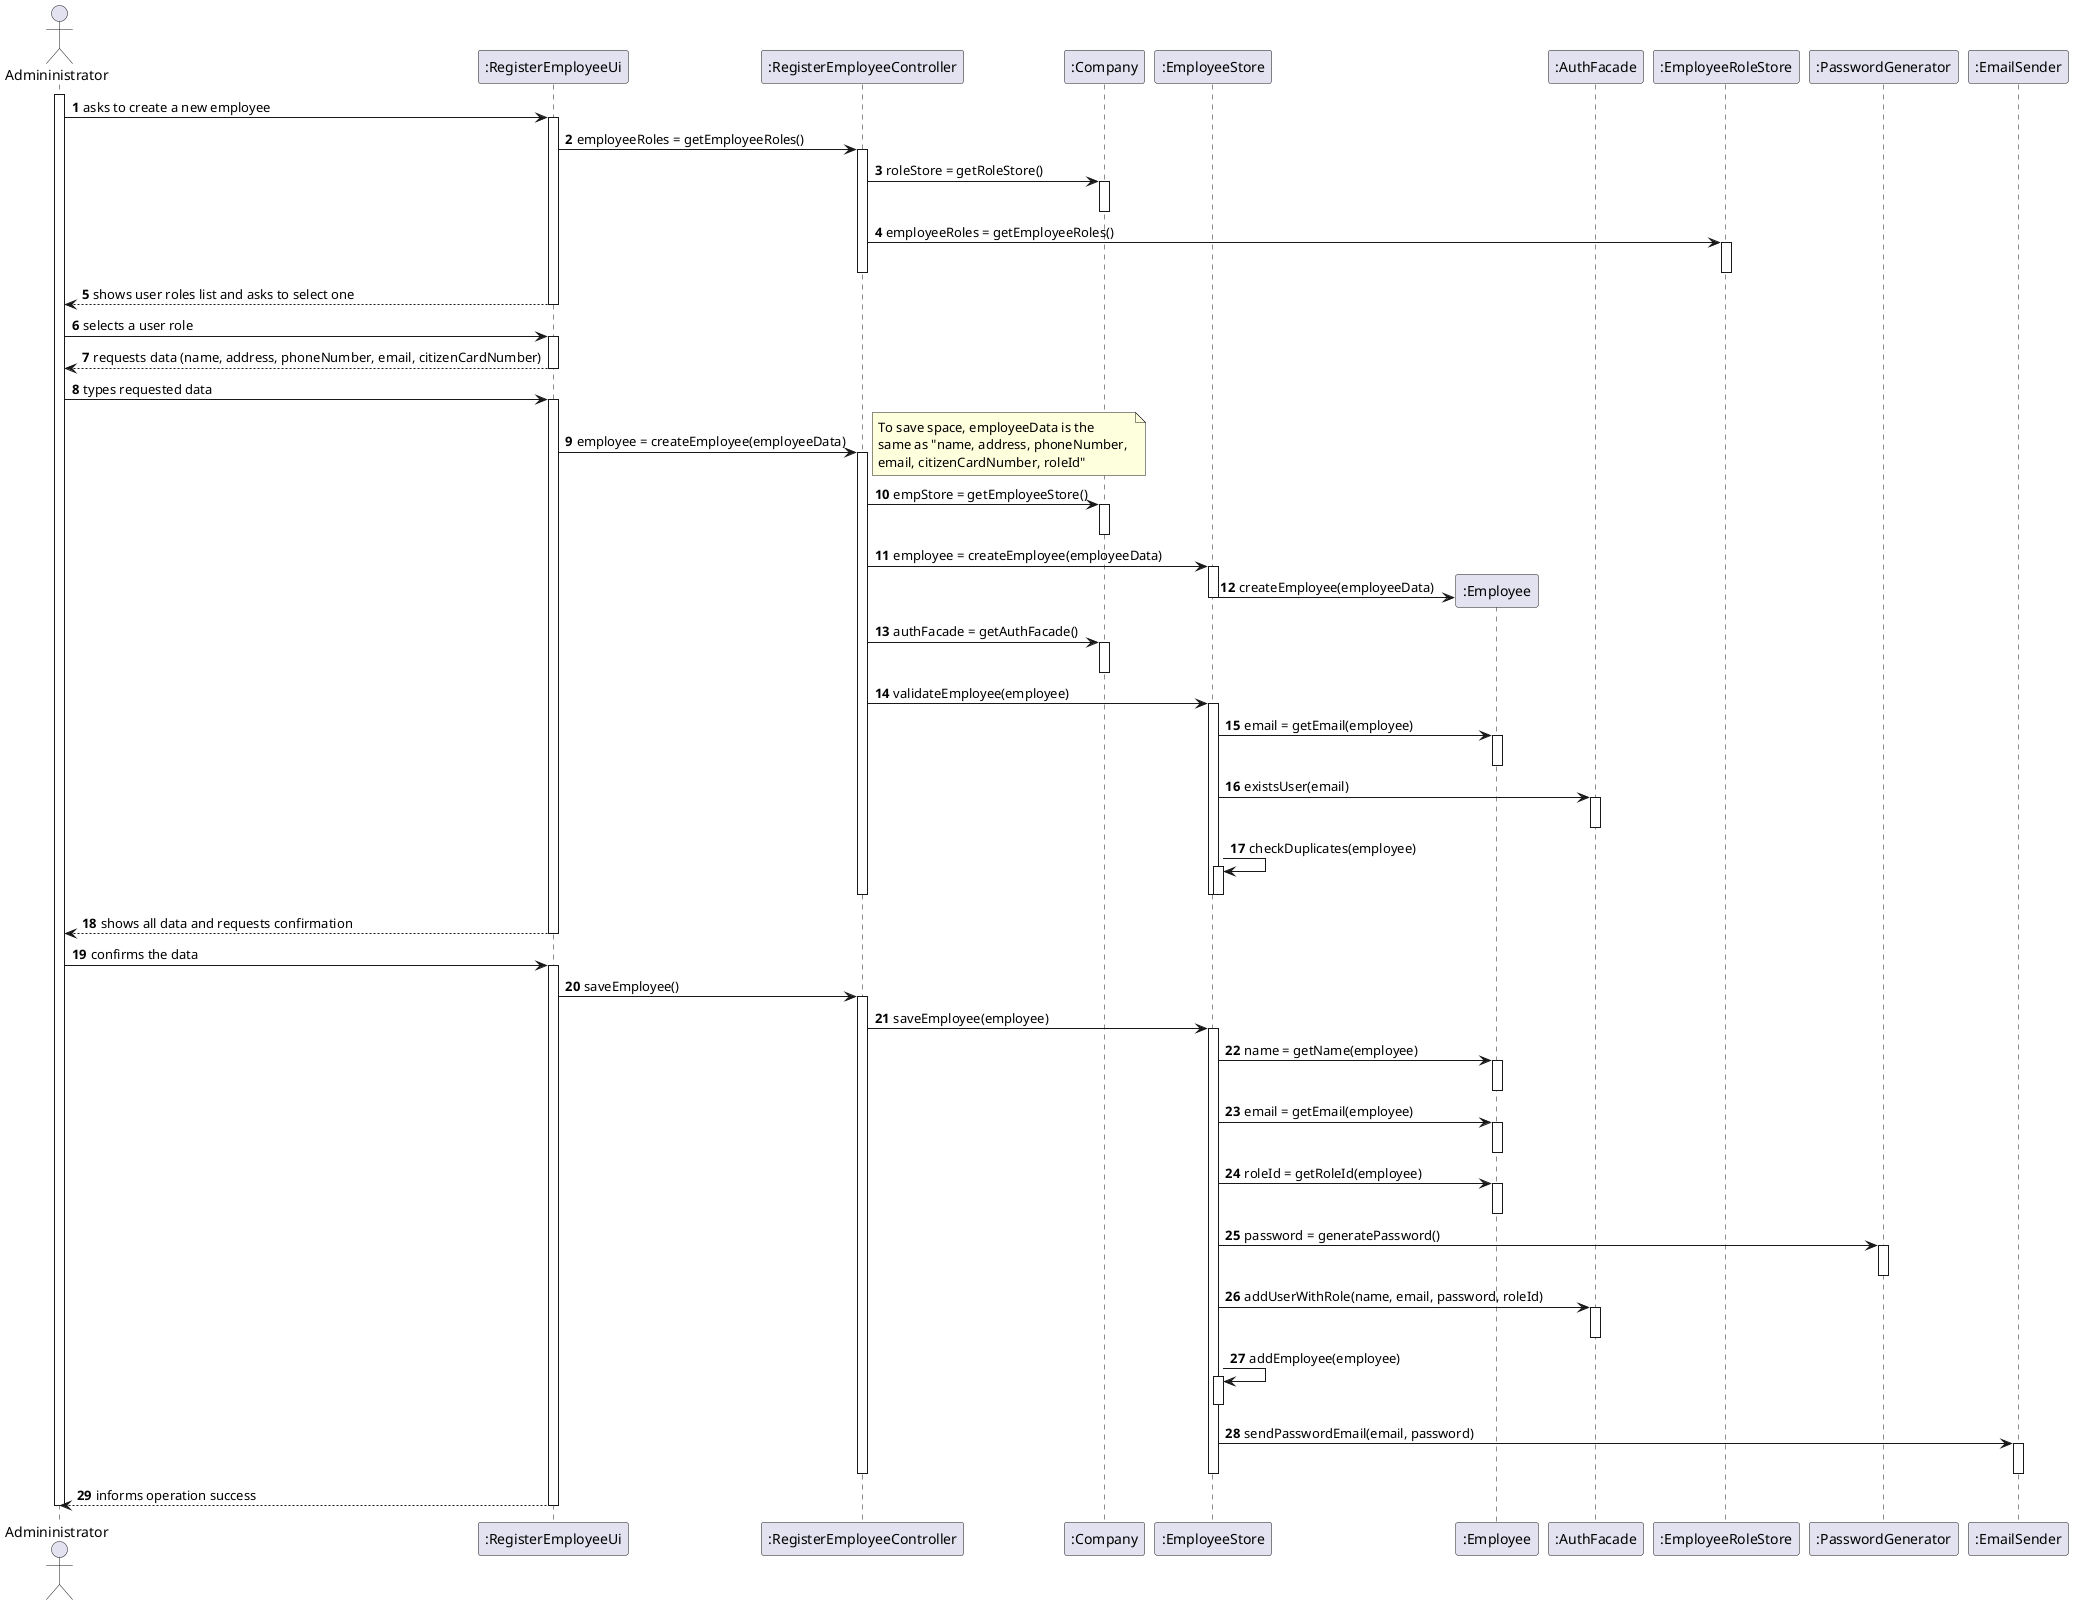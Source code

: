 @startuml US10_SD
autonumber
' hide footbox
actor "Admininistrator" as admin

participant ":RegisterEmployeeUi" as empUi
participant ":RegisterEmployeeController" as empController
participant ":Company" as comp
participant ":EmployeeStore" as empStore
participant ":Employee" as emp
participant ":AuthFacade" as authFacade
participant ":EmployeeRoleStore" as roleStore
participant ":PasswordGenerator" as passGen
participant  ":EmailSender" as emailSend

activate admin

admin -> empUi : asks to create a new employee

activate empUi
    empUi -> empController : employeeRoles = getEmployeeRoles()
    activate empController
        empController -> comp : roleStore = getRoleStore()
        activate comp
        deactivate comp
        empController -> roleStore : employeeRoles = getEmployeeRoles()
        activate roleStore
        deactivate roleStore
    deactivate empController
    empUi --> admin : shows user roles list and asks to select one
deactivate empUi

admin -> empUi : selects a user role

activate empUi
    empUi --> admin : requests data (name, address, phoneNumber, email, citizenCardNumber)
deactivate empUi

admin -> empUi : types requested data

activate empUi
    empUi -> empController : employee = createEmployee(employeeData)
    note right
        To save space, employeeData is the 
        same as "name, address, phoneNumber, 
        email, citizenCardNumber, roleId"
    end note
    activate empController
        empController -> comp : empStore = getEmployeeStore()
        activate comp
        deactivate comp
        empController -> empStore : employee = createEmployee(employeeData)
        activate empStore
            empStore -> emp** : createEmployee(employeeData)
        deactivate empStore
        empController -> comp : authFacade = getAuthFacade()
        activate comp
        deactivate comp
        empController -> empStore : validateEmployee(employee)
        activate empStore
            empStore -> emp : email = getEmail(employee)
            activate emp
            deactivate emp
            empStore -> authFacade : existsUser(email)
            activate authFacade
            deactivate authFacade
            empStore -> empStore : checkDuplicates(employee)
            activate empStore
            deactivate empStore
        deactivate empStore
    deactivate empController
    empUi --> admin : shows all data and requests confirmation
deactivate empUi
            
admin -> empUi : confirms the data

activate empUi
    empUi -> empController : saveEmployee()
    activate empController
        empController -> empStore : saveEmployee(employee)
        activate empStore
            empStore -> emp : name = getName(employee)
            activate emp
            deactivate emp
            empStore -> emp : email = getEmail(employee)
            activate emp
            deactivate emp
            empStore -> emp : roleId = getRoleId(employee)
            activate emp
            deactivate emp
            empStore -> passGen : password = generatePassword()
            activate passGen
            deactivate passGen
            empStore -> authFacade : addUserWithRole(name, email, password, roleId)
            activate authFacade
            deactivate authFacade
            empStore -> empStore : addEmployee(employee)
            activate empStore
            deactivate empStore
            empStore -> emailSend : sendPasswordEmail(email, password)
            activate emailSend
            deactivate emailSend
        deactivate empStore
    deactivate empController
    empUi --> admin : informs operation success
deactivate empUi

deactivate admin

@enduml